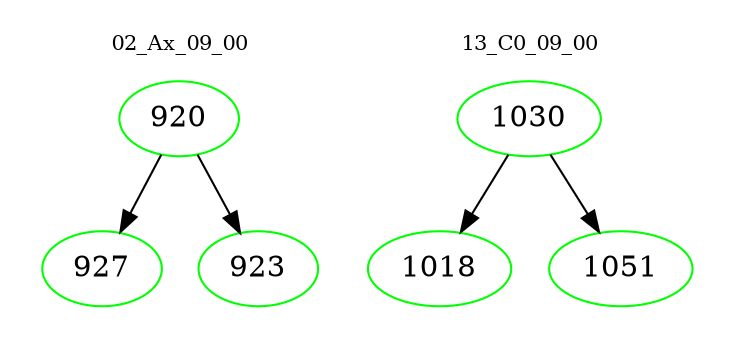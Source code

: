 digraph{
subgraph cluster_0 {
color = white
label = "02_Ax_09_00";
fontsize=10;
T0_920 [label="920", color="green"]
T0_920 -> T0_927 [color="black"]
T0_927 [label="927", color="green"]
T0_920 -> T0_923 [color="black"]
T0_923 [label="923", color="green"]
}
subgraph cluster_1 {
color = white
label = "13_C0_09_00";
fontsize=10;
T1_1030 [label="1030", color="green"]
T1_1030 -> T1_1018 [color="black"]
T1_1018 [label="1018", color="green"]
T1_1030 -> T1_1051 [color="black"]
T1_1051 [label="1051", color="green"]
}
}
